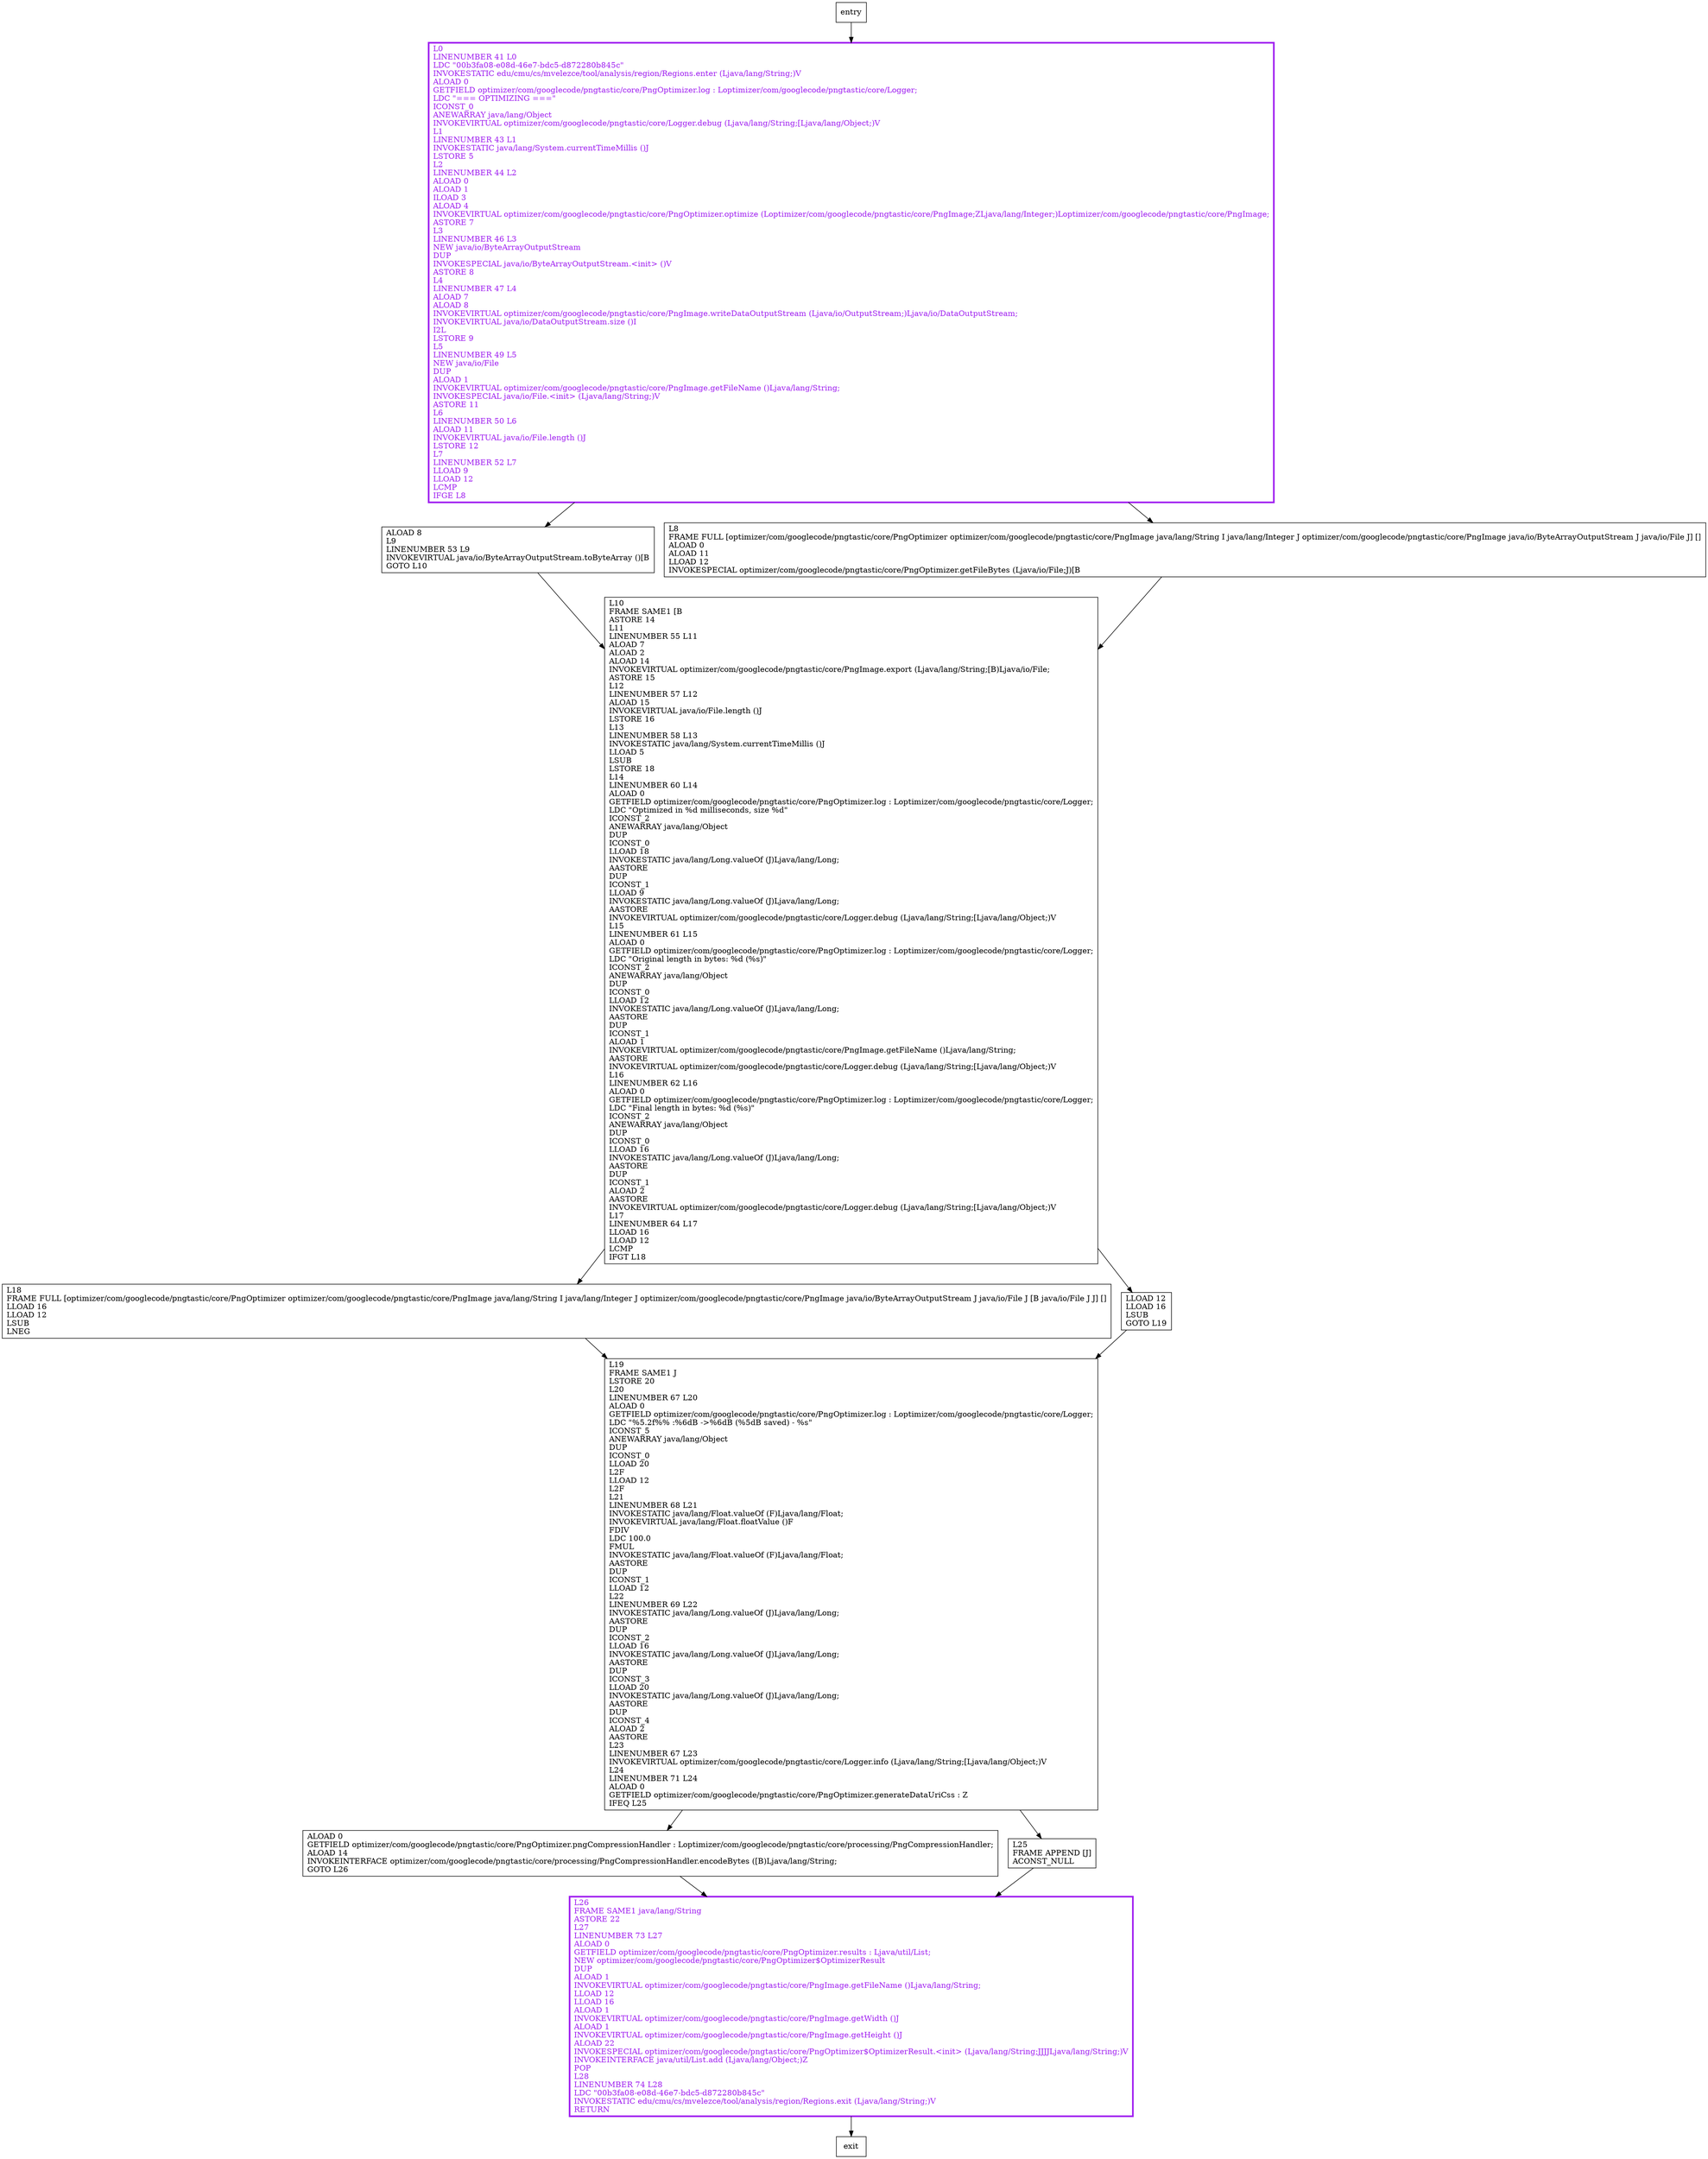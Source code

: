 digraph optimize {
node [shape=record];
554408042 [label="ALOAD 0\lGETFIELD optimizer/com/googlecode/pngtastic/core/PngOptimizer.pngCompressionHandler : Loptimizer/com/googlecode/pngtastic/core/processing/PngCompressionHandler;\lALOAD 14\lINVOKEINTERFACE optimizer/com/googlecode/pngtastic/core/processing/PngCompressionHandler.encodeBytes ([B)Ljava/lang/String;\lGOTO L26\l"];
1425314041 [label="L26\lFRAME SAME1 java/lang/String\lASTORE 22\lL27\lLINENUMBER 73 L27\lALOAD 0\lGETFIELD optimizer/com/googlecode/pngtastic/core/PngOptimizer.results : Ljava/util/List;\lNEW optimizer/com/googlecode/pngtastic/core/PngOptimizer$OptimizerResult\lDUP\lALOAD 1\lINVOKEVIRTUAL optimizer/com/googlecode/pngtastic/core/PngImage.getFileName ()Ljava/lang/String;\lLLOAD 12\lLLOAD 16\lALOAD 1\lINVOKEVIRTUAL optimizer/com/googlecode/pngtastic/core/PngImage.getWidth ()J\lALOAD 1\lINVOKEVIRTUAL optimizer/com/googlecode/pngtastic/core/PngImage.getHeight ()J\lALOAD 22\lINVOKESPECIAL optimizer/com/googlecode/pngtastic/core/PngOptimizer$OptimizerResult.\<init\> (Ljava/lang/String;JJJJLjava/lang/String;)V\lINVOKEINTERFACE java/util/List.add (Ljava/lang/Object;)Z\lPOP\lL28\lLINENUMBER 74 L28\lLDC \"00b3fa08-e08d-46e7-bdc5-d872280b845c\"\lINVOKESTATIC edu/cmu/cs/mvelezce/tool/analysis/region/Regions.exit (Ljava/lang/String;)V\lRETURN\l"];
1409100484 [label="L19\lFRAME SAME1 J\lLSTORE 20\lL20\lLINENUMBER 67 L20\lALOAD 0\lGETFIELD optimizer/com/googlecode/pngtastic/core/PngOptimizer.log : Loptimizer/com/googlecode/pngtastic/core/Logger;\lLDC \"%5.2f%% :%6dB -\>%6dB (%5dB saved) - %s\"\lICONST_5\lANEWARRAY java/lang/Object\lDUP\lICONST_0\lLLOAD 20\lL2F\lLLOAD 12\lL2F\lL21\lLINENUMBER 68 L21\lINVOKESTATIC java/lang/Float.valueOf (F)Ljava/lang/Float;\lINVOKEVIRTUAL java/lang/Float.floatValue ()F\lFDIV\lLDC 100.0\lFMUL\lINVOKESTATIC java/lang/Float.valueOf (F)Ljava/lang/Float;\lAASTORE\lDUP\lICONST_1\lLLOAD 12\lL22\lLINENUMBER 69 L22\lINVOKESTATIC java/lang/Long.valueOf (J)Ljava/lang/Long;\lAASTORE\lDUP\lICONST_2\lLLOAD 16\lINVOKESTATIC java/lang/Long.valueOf (J)Ljava/lang/Long;\lAASTORE\lDUP\lICONST_3\lLLOAD 20\lINVOKESTATIC java/lang/Long.valueOf (J)Ljava/lang/Long;\lAASTORE\lDUP\lICONST_4\lALOAD 2\lAASTORE\lL23\lLINENUMBER 67 L23\lINVOKEVIRTUAL optimizer/com/googlecode/pngtastic/core/Logger.info (Ljava/lang/String;[Ljava/lang/Object;)V\lL24\lLINENUMBER 71 L24\lALOAD 0\lGETFIELD optimizer/com/googlecode/pngtastic/core/PngOptimizer.generateDataUriCss : Z\lIFEQ L25\l"];
777926775 [label="ALOAD 8\lL9\lLINENUMBER 53 L9\lINVOKEVIRTUAL java/io/ByteArrayOutputStream.toByteArray ()[B\lGOTO L10\l"];
828816649 [label="L8\lFRAME FULL [optimizer/com/googlecode/pngtastic/core/PngOptimizer optimizer/com/googlecode/pngtastic/core/PngImage java/lang/String I java/lang/Integer J optimizer/com/googlecode/pngtastic/core/PngImage java/io/ByteArrayOutputStream J java/io/File J] []\lALOAD 0\lALOAD 11\lLLOAD 12\lINVOKESPECIAL optimizer/com/googlecode/pngtastic/core/PngOptimizer.getFileBytes (Ljava/io/File;J)[B\l"];
1477796040 [label="L0\lLINENUMBER 41 L0\lLDC \"00b3fa08-e08d-46e7-bdc5-d872280b845c\"\lINVOKESTATIC edu/cmu/cs/mvelezce/tool/analysis/region/Regions.enter (Ljava/lang/String;)V\lALOAD 0\lGETFIELD optimizer/com/googlecode/pngtastic/core/PngOptimizer.log : Loptimizer/com/googlecode/pngtastic/core/Logger;\lLDC \"=== OPTIMIZING ===\"\lICONST_0\lANEWARRAY java/lang/Object\lINVOKEVIRTUAL optimizer/com/googlecode/pngtastic/core/Logger.debug (Ljava/lang/String;[Ljava/lang/Object;)V\lL1\lLINENUMBER 43 L1\lINVOKESTATIC java/lang/System.currentTimeMillis ()J\lLSTORE 5\lL2\lLINENUMBER 44 L2\lALOAD 0\lALOAD 1\lILOAD 3\lALOAD 4\lINVOKEVIRTUAL optimizer/com/googlecode/pngtastic/core/PngOptimizer.optimize (Loptimizer/com/googlecode/pngtastic/core/PngImage;ZLjava/lang/Integer;)Loptimizer/com/googlecode/pngtastic/core/PngImage;\lASTORE 7\lL3\lLINENUMBER 46 L3\lNEW java/io/ByteArrayOutputStream\lDUP\lINVOKESPECIAL java/io/ByteArrayOutputStream.\<init\> ()V\lASTORE 8\lL4\lLINENUMBER 47 L4\lALOAD 7\lALOAD 8\lINVOKEVIRTUAL optimizer/com/googlecode/pngtastic/core/PngImage.writeDataOutputStream (Ljava/io/OutputStream;)Ljava/io/DataOutputStream;\lINVOKEVIRTUAL java/io/DataOutputStream.size ()I\lI2L\lLSTORE 9\lL5\lLINENUMBER 49 L5\lNEW java/io/File\lDUP\lALOAD 1\lINVOKEVIRTUAL optimizer/com/googlecode/pngtastic/core/PngImage.getFileName ()Ljava/lang/String;\lINVOKESPECIAL java/io/File.\<init\> (Ljava/lang/String;)V\lASTORE 11\lL6\lLINENUMBER 50 L6\lALOAD 11\lINVOKEVIRTUAL java/io/File.length ()J\lLSTORE 12\lL7\lLINENUMBER 52 L7\lLLOAD 9\lLLOAD 12\lLCMP\lIFGE L8\l"];
2069197020 [label="L10\lFRAME SAME1 [B\lASTORE 14\lL11\lLINENUMBER 55 L11\lALOAD 7\lALOAD 2\lALOAD 14\lINVOKEVIRTUAL optimizer/com/googlecode/pngtastic/core/PngImage.export (Ljava/lang/String;[B)Ljava/io/File;\lASTORE 15\lL12\lLINENUMBER 57 L12\lALOAD 15\lINVOKEVIRTUAL java/io/File.length ()J\lLSTORE 16\lL13\lLINENUMBER 58 L13\lINVOKESTATIC java/lang/System.currentTimeMillis ()J\lLLOAD 5\lLSUB\lLSTORE 18\lL14\lLINENUMBER 60 L14\lALOAD 0\lGETFIELD optimizer/com/googlecode/pngtastic/core/PngOptimizer.log : Loptimizer/com/googlecode/pngtastic/core/Logger;\lLDC \"Optimized in %d milliseconds, size %d\"\lICONST_2\lANEWARRAY java/lang/Object\lDUP\lICONST_0\lLLOAD 18\lINVOKESTATIC java/lang/Long.valueOf (J)Ljava/lang/Long;\lAASTORE\lDUP\lICONST_1\lLLOAD 9\lINVOKESTATIC java/lang/Long.valueOf (J)Ljava/lang/Long;\lAASTORE\lINVOKEVIRTUAL optimizer/com/googlecode/pngtastic/core/Logger.debug (Ljava/lang/String;[Ljava/lang/Object;)V\lL15\lLINENUMBER 61 L15\lALOAD 0\lGETFIELD optimizer/com/googlecode/pngtastic/core/PngOptimizer.log : Loptimizer/com/googlecode/pngtastic/core/Logger;\lLDC \"Original length in bytes: %d (%s)\"\lICONST_2\lANEWARRAY java/lang/Object\lDUP\lICONST_0\lLLOAD 12\lINVOKESTATIC java/lang/Long.valueOf (J)Ljava/lang/Long;\lAASTORE\lDUP\lICONST_1\lALOAD 1\lINVOKEVIRTUAL optimizer/com/googlecode/pngtastic/core/PngImage.getFileName ()Ljava/lang/String;\lAASTORE\lINVOKEVIRTUAL optimizer/com/googlecode/pngtastic/core/Logger.debug (Ljava/lang/String;[Ljava/lang/Object;)V\lL16\lLINENUMBER 62 L16\lALOAD 0\lGETFIELD optimizer/com/googlecode/pngtastic/core/PngOptimizer.log : Loptimizer/com/googlecode/pngtastic/core/Logger;\lLDC \"Final length in bytes: %d (%s)\"\lICONST_2\lANEWARRAY java/lang/Object\lDUP\lICONST_0\lLLOAD 16\lINVOKESTATIC java/lang/Long.valueOf (J)Ljava/lang/Long;\lAASTORE\lDUP\lICONST_1\lALOAD 2\lAASTORE\lINVOKEVIRTUAL optimizer/com/googlecode/pngtastic/core/Logger.debug (Ljava/lang/String;[Ljava/lang/Object;)V\lL17\lLINENUMBER 64 L17\lLLOAD 16\lLLOAD 12\lLCMP\lIFGT L18\l"];
137710686 [label="L18\lFRAME FULL [optimizer/com/googlecode/pngtastic/core/PngOptimizer optimizer/com/googlecode/pngtastic/core/PngImage java/lang/String I java/lang/Integer J optimizer/com/googlecode/pngtastic/core/PngImage java/io/ByteArrayOutputStream J java/io/File J [B java/io/File J J] []\lLLOAD 16\lLLOAD 12\lLSUB\lLNEG\l"];
213857956 [label="LLOAD 12\lLLOAD 16\lLSUB\lGOTO L19\l"];
67007479 [label="L25\lFRAME APPEND [J]\lACONST_NULL\l"];
entry;
exit;
554408042 -> 1425314041;
1409100484 -> 554408042;
1409100484 -> 67007479;
777926775 -> 2069197020;
2069197020 -> 137710686;
2069197020 -> 213857956;
entry -> 1477796040;
1425314041 -> exit;
828816649 -> 2069197020;
1477796040 -> 777926775;
1477796040 -> 828816649;
137710686 -> 1409100484;
213857956 -> 1409100484;
67007479 -> 1425314041;
1425314041[fontcolor="purple", penwidth=3, color="purple"];
1477796040[fontcolor="purple", penwidth=3, color="purple"];
}
